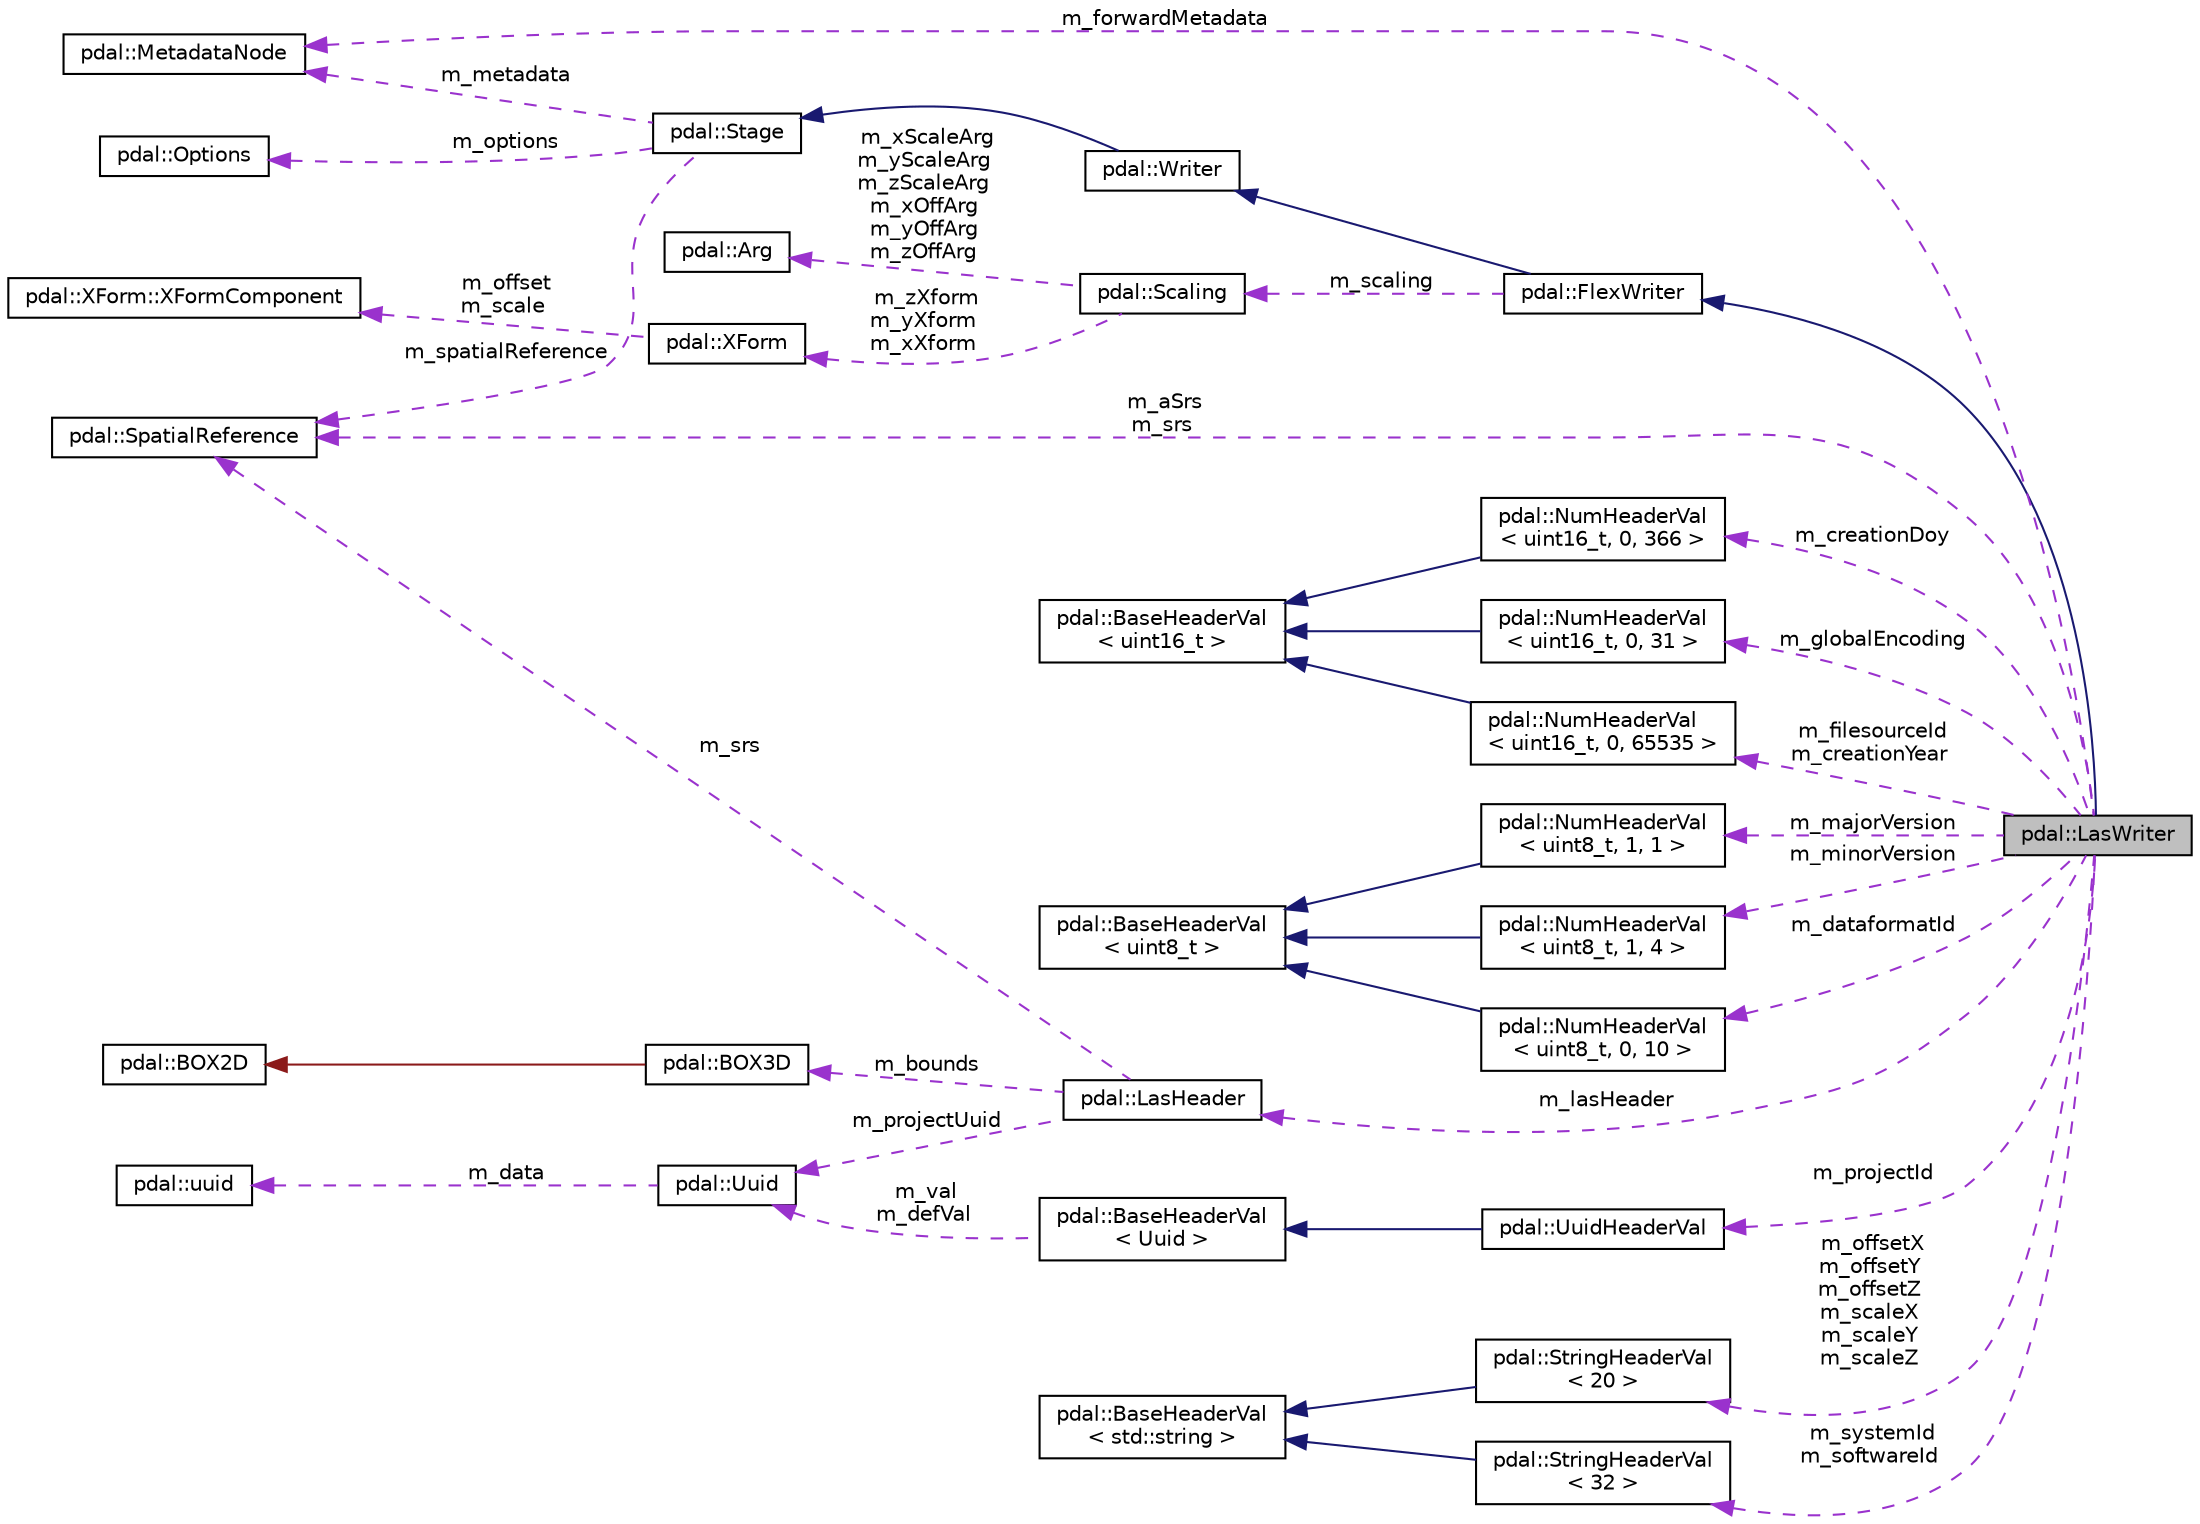 digraph "pdal::LasWriter"
{
  edge [fontname="Helvetica",fontsize="10",labelfontname="Helvetica",labelfontsize="10"];
  node [fontname="Helvetica",fontsize="10",shape=record];
  rankdir="LR";
  Node1 [label="pdal::LasWriter",height=0.2,width=0.4,color="black", fillcolor="grey75", style="filled", fontcolor="black"];
  Node2 -> Node1 [dir="back",color="midnightblue",fontsize="10",style="solid",fontname="Helvetica"];
  Node2 [label="pdal::FlexWriter",height=0.2,width=0.4,color="black", fillcolor="white", style="filled",URL="$classpdal_1_1FlexWriter.html"];
  Node3 -> Node2 [dir="back",color="midnightblue",fontsize="10",style="solid",fontname="Helvetica"];
  Node3 [label="pdal::Writer",height=0.2,width=0.4,color="black", fillcolor="white", style="filled",URL="$classpdal_1_1Writer.html"];
  Node4 -> Node3 [dir="back",color="midnightblue",fontsize="10",style="solid",fontname="Helvetica"];
  Node4 [label="pdal::Stage",height=0.2,width=0.4,color="black", fillcolor="white", style="filled",URL="$classpdal_1_1Stage.html"];
  Node5 -> Node4 [dir="back",color="darkorchid3",fontsize="10",style="dashed",label=" m_metadata" ,fontname="Helvetica"];
  Node5 [label="pdal::MetadataNode",height=0.2,width=0.4,color="black", fillcolor="white", style="filled",URL="$classpdal_1_1MetadataNode.html"];
  Node6 -> Node4 [dir="back",color="darkorchid3",fontsize="10",style="dashed",label=" m_spatialReference" ,fontname="Helvetica"];
  Node6 [label="pdal::SpatialReference",height=0.2,width=0.4,color="black", fillcolor="white", style="filled",URL="$classpdal_1_1SpatialReference.html"];
  Node7 -> Node4 [dir="back",color="darkorchid3",fontsize="10",style="dashed",label=" m_options" ,fontname="Helvetica"];
  Node7 [label="pdal::Options",height=0.2,width=0.4,color="black", fillcolor="white", style="filled",URL="$classpdal_1_1Options.html"];
  Node8 -> Node2 [dir="back",color="darkorchid3",fontsize="10",style="dashed",label=" m_scaling" ,fontname="Helvetica"];
  Node8 [label="pdal::Scaling",height=0.2,width=0.4,color="black", fillcolor="white", style="filled",URL="$classpdal_1_1Scaling.html"];
  Node9 -> Node8 [dir="back",color="darkorchid3",fontsize="10",style="dashed",label=" m_xScaleArg\nm_yScaleArg\nm_zScaleArg\nm_xOffArg\nm_yOffArg\nm_zOffArg" ,fontname="Helvetica"];
  Node9 [label="pdal::Arg",height=0.2,width=0.4,color="black", fillcolor="white", style="filled",URL="$classpdal_1_1Arg.html"];
  Node10 -> Node8 [dir="back",color="darkorchid3",fontsize="10",style="dashed",label=" m_zXform\nm_yXform\nm_xXform" ,fontname="Helvetica"];
  Node10 [label="pdal::XForm",height=0.2,width=0.4,color="black", fillcolor="white", style="filled",URL="$structpdal_1_1XForm.html"];
  Node11 -> Node10 [dir="back",color="darkorchid3",fontsize="10",style="dashed",label=" m_offset\nm_scale" ,fontname="Helvetica"];
  Node11 [label="pdal::XForm::XFormComponent",height=0.2,width=0.4,color="black", fillcolor="white", style="filled",URL="$structpdal_1_1XForm_1_1XFormComponent.html"];
  Node5 -> Node1 [dir="back",color="darkorchid3",fontsize="10",style="dashed",label=" m_forwardMetadata" ,fontname="Helvetica"];
  Node12 -> Node1 [dir="back",color="darkorchid3",fontsize="10",style="dashed",label=" m_majorVersion" ,fontname="Helvetica"];
  Node12 [label="pdal::NumHeaderVal\l\< uint8_t, 1, 1 \>",height=0.2,width=0.4,color="black", fillcolor="white", style="filled",URL="$classpdal_1_1NumHeaderVal.html"];
  Node13 -> Node12 [dir="back",color="midnightblue",fontsize="10",style="solid",fontname="Helvetica"];
  Node13 [label="pdal::BaseHeaderVal\l\< uint8_t \>",height=0.2,width=0.4,color="black", fillcolor="white", style="filled",URL="$classpdal_1_1BaseHeaderVal.html"];
  Node6 -> Node1 [dir="back",color="darkorchid3",fontsize="10",style="dashed",label=" m_aSrs\nm_srs" ,fontname="Helvetica"];
  Node14 -> Node1 [dir="back",color="darkorchid3",fontsize="10",style="dashed",label=" m_creationDoy" ,fontname="Helvetica"];
  Node14 [label="pdal::NumHeaderVal\l\< uint16_t, 0, 366 \>",height=0.2,width=0.4,color="black", fillcolor="white", style="filled",URL="$classpdal_1_1NumHeaderVal.html"];
  Node15 -> Node14 [dir="back",color="midnightblue",fontsize="10",style="solid",fontname="Helvetica"];
  Node15 [label="pdal::BaseHeaderVal\l\< uint16_t \>",height=0.2,width=0.4,color="black", fillcolor="white", style="filled",URL="$classpdal_1_1BaseHeaderVal.html"];
  Node16 -> Node1 [dir="back",color="darkorchid3",fontsize="10",style="dashed",label=" m_globalEncoding" ,fontname="Helvetica"];
  Node16 [label="pdal::NumHeaderVal\l\< uint16_t, 0, 31 \>",height=0.2,width=0.4,color="black", fillcolor="white", style="filled",URL="$classpdal_1_1NumHeaderVal.html"];
  Node15 -> Node16 [dir="back",color="midnightblue",fontsize="10",style="solid",fontname="Helvetica"];
  Node17 -> Node1 [dir="back",color="darkorchid3",fontsize="10",style="dashed",label=" m_minorVersion" ,fontname="Helvetica"];
  Node17 [label="pdal::NumHeaderVal\l\< uint8_t, 1, 4 \>",height=0.2,width=0.4,color="black", fillcolor="white", style="filled",URL="$classpdal_1_1NumHeaderVal.html"];
  Node13 -> Node17 [dir="back",color="midnightblue",fontsize="10",style="solid",fontname="Helvetica"];
  Node18 -> Node1 [dir="back",color="darkorchid3",fontsize="10",style="dashed",label=" m_filesourceId\nm_creationYear" ,fontname="Helvetica"];
  Node18 [label="pdal::NumHeaderVal\l\< uint16_t, 0, 65535 \>",height=0.2,width=0.4,color="black", fillcolor="white", style="filled",URL="$classpdal_1_1NumHeaderVal.html"];
  Node15 -> Node18 [dir="back",color="midnightblue",fontsize="10",style="solid",fontname="Helvetica"];
  Node19 -> Node1 [dir="back",color="darkorchid3",fontsize="10",style="dashed",label=" m_lasHeader" ,fontname="Helvetica"];
  Node19 [label="pdal::LasHeader",height=0.2,width=0.4,color="black", fillcolor="white", style="filled",URL="$classpdal_1_1LasHeader.html"];
  Node6 -> Node19 [dir="back",color="darkorchid3",fontsize="10",style="dashed",label=" m_srs" ,fontname="Helvetica"];
  Node20 -> Node19 [dir="back",color="darkorchid3",fontsize="10",style="dashed",label=" m_projectUuid" ,fontname="Helvetica"];
  Node20 [label="pdal::Uuid",height=0.2,width=0.4,color="black", fillcolor="white", style="filled",URL="$classpdal_1_1Uuid.html"];
  Node21 -> Node20 [dir="back",color="darkorchid3",fontsize="10",style="dashed",label=" m_data" ,fontname="Helvetica"];
  Node21 [label="pdal::uuid",height=0.2,width=0.4,color="black", fillcolor="white", style="filled",URL="$namespacepdal.html#structpdal_1_1uuid"];
  Node22 -> Node19 [dir="back",color="darkorchid3",fontsize="10",style="dashed",label=" m_bounds" ,fontname="Helvetica"];
  Node22 [label="pdal::BOX3D",height=0.2,width=0.4,color="black", fillcolor="white", style="filled",URL="$classpdal_1_1BOX3D.html"];
  Node23 -> Node22 [dir="back",color="firebrick4",fontsize="10",style="solid",fontname="Helvetica"];
  Node23 [label="pdal::BOX2D",height=0.2,width=0.4,color="black", fillcolor="white", style="filled",URL="$classpdal_1_1BOX2D.html"];
  Node24 -> Node1 [dir="back",color="darkorchid3",fontsize="10",style="dashed",label=" m_projectId" ,fontname="Helvetica"];
  Node24 [label="pdal::UuidHeaderVal",height=0.2,width=0.4,color="black", fillcolor="white", style="filled",URL="$classpdal_1_1UuidHeaderVal.html"];
  Node25 -> Node24 [dir="back",color="midnightblue",fontsize="10",style="solid",fontname="Helvetica"];
  Node25 [label="pdal::BaseHeaderVal\l\< Uuid \>",height=0.2,width=0.4,color="black", fillcolor="white", style="filled",URL="$classpdal_1_1BaseHeaderVal.html"];
  Node20 -> Node25 [dir="back",color="darkorchid3",fontsize="10",style="dashed",label=" m_val\nm_defVal" ,fontname="Helvetica"];
  Node26 -> Node1 [dir="back",color="darkorchid3",fontsize="10",style="dashed",label=" m_systemId\nm_softwareId" ,fontname="Helvetica"];
  Node26 [label="pdal::StringHeaderVal\l\< 32 \>",height=0.2,width=0.4,color="black", fillcolor="white", style="filled",URL="$classpdal_1_1StringHeaderVal.html"];
  Node27 -> Node26 [dir="back",color="midnightblue",fontsize="10",style="solid",fontname="Helvetica"];
  Node27 [label="pdal::BaseHeaderVal\l\< std::string \>",height=0.2,width=0.4,color="black", fillcolor="white", style="filled",URL="$classpdal_1_1BaseHeaderVal.html"];
  Node28 -> Node1 [dir="back",color="darkorchid3",fontsize="10",style="dashed",label=" m_offsetX\nm_offsetY\nm_offsetZ\nm_scaleX\nm_scaleY\nm_scaleZ" ,fontname="Helvetica"];
  Node28 [label="pdal::StringHeaderVal\l\< 20 \>",height=0.2,width=0.4,color="black", fillcolor="white", style="filled",URL="$classpdal_1_1StringHeaderVal.html"];
  Node27 -> Node28 [dir="back",color="midnightblue",fontsize="10",style="solid",fontname="Helvetica"];
  Node29 -> Node1 [dir="back",color="darkorchid3",fontsize="10",style="dashed",label=" m_dataformatId" ,fontname="Helvetica"];
  Node29 [label="pdal::NumHeaderVal\l\< uint8_t, 0, 10 \>",height=0.2,width=0.4,color="black", fillcolor="white", style="filled",URL="$classpdal_1_1NumHeaderVal.html"];
  Node13 -> Node29 [dir="back",color="midnightblue",fontsize="10",style="solid",fontname="Helvetica"];
}
